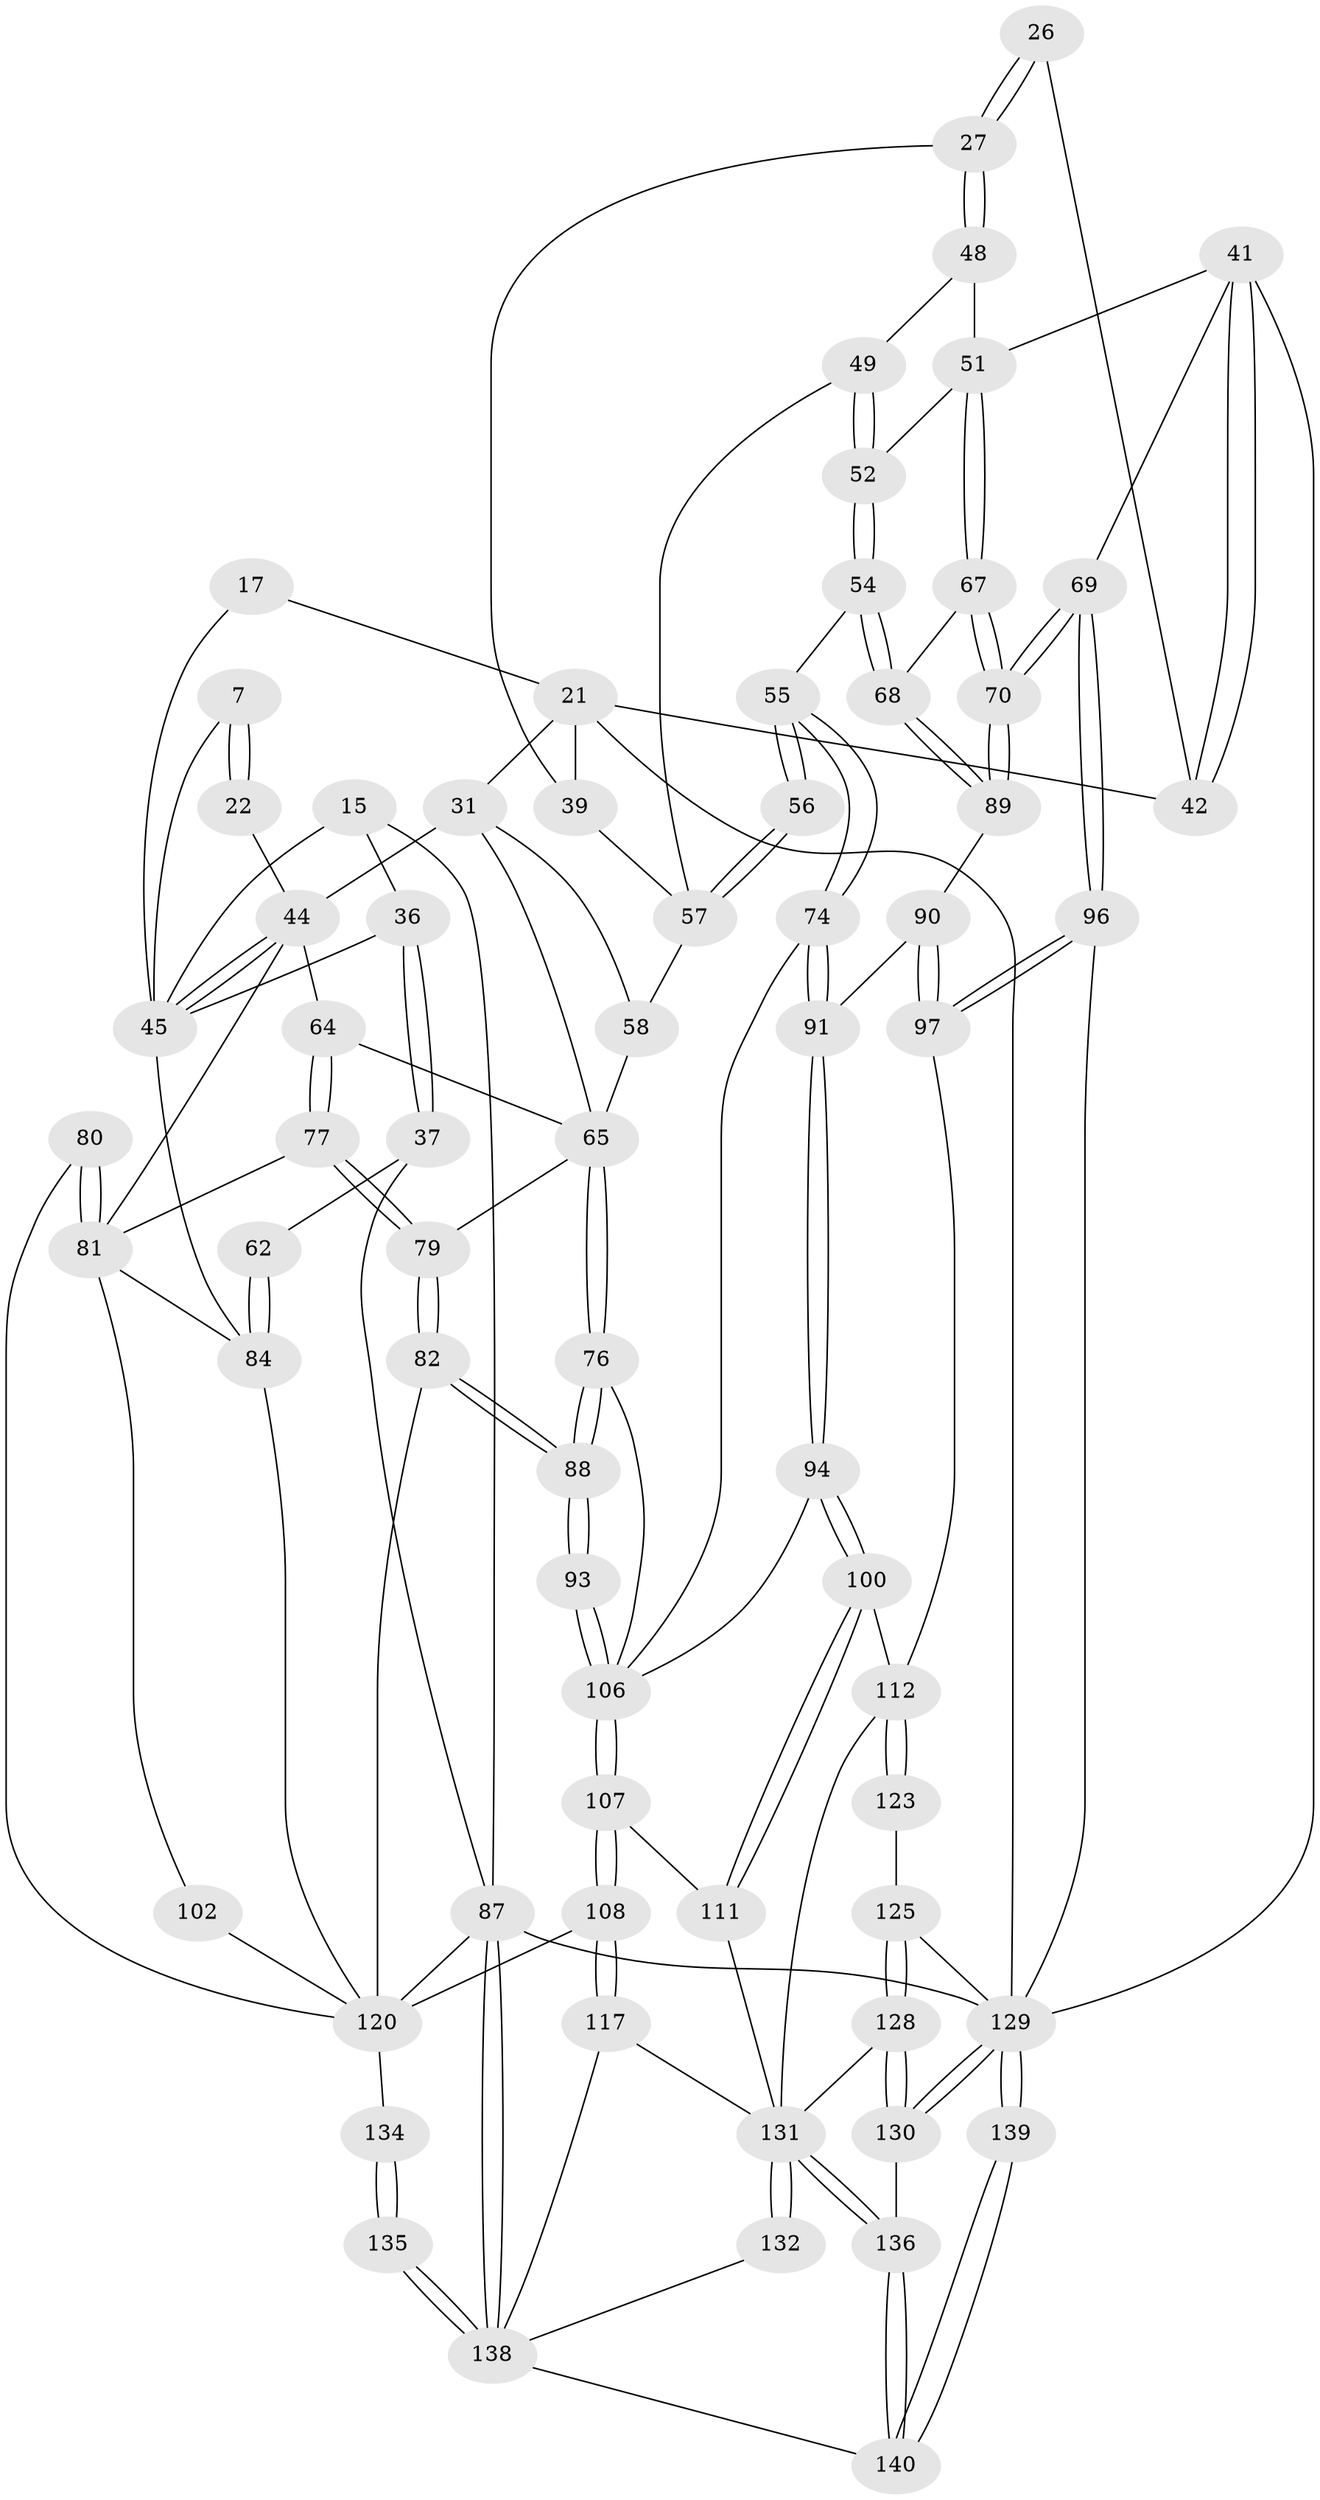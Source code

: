 // original degree distribution, {3: 0.014285714285714285, 4: 0.2357142857142857, 5: 0.5285714285714286, 6: 0.22142857142857142}
// Generated by graph-tools (version 1.1) at 2025/01/03/09/25 05:01:38]
// undirected, 70 vertices, 164 edges
graph export_dot {
graph [start="1"]
  node [color=gray90,style=filled];
  7 [pos="+0.2473237495013229+0.1060345246671589",super="+2"];
  15 [pos="+0+0"];
  17 [pos="+0.5802899023953314+0",super="+10"];
  21 [pos="+0.6081393019571932+0",super="+20+19"];
  22 [pos="+0.2718584239038982+0.1127628455694541"];
  26 [pos="+0.8471217683542772+0.13938636492559753"];
  27 [pos="+0.845310291489031+0.14169341033504698"];
  31 [pos="+0.4323069675966471+0.18709490800780865",super="+30+29"];
  36 [pos="+0.11613119072540945+0.16302453354324678",super="+16"];
  37 [pos="+0+0.009539778018649758"];
  39 [pos="+0.7135061194246108+0.16489761255563912",super="+28+32"];
  41 [pos="+1+0.23134626960505753",super="+40"];
  42 [pos="+0.9826603938013683+0.1614494173317123",super="+25"];
  44 [pos="+0.20912378681530797+0.2955847245244364",super="+43"];
  45 [pos="+0.14735949607150495+0.27617394880344126",super="+38+8+9+18"];
  48 [pos="+0.8470374704052406+0.16263859989804863"];
  49 [pos="+0.8065779816729289+0.2133333203517916"];
  51 [pos="+0.9499091580276612+0.2616247310320137",super="+50"];
  52 [pos="+0.8248709529819392+0.2870899497065628"];
  54 [pos="+0.7646873620577586+0.41111575931729305"];
  55 [pos="+0.7313922835294608+0.4033130336562867"];
  56 [pos="+0.7069634877537073+0.34076255864416566"];
  57 [pos="+0.6081900696100626+0.3004927593924014",super="+34+47"];
  58 [pos="+0.5391659627408372+0.35306933867425977",super="+53"];
  62 [pos="+0+0.16970689964458016"];
  64 [pos="+0.3707044597405152+0.3696398151081474"];
  65 [pos="+0.540708341577146+0.4068223871783159",super="+59+63"];
  67 [pos="+0.9138251632047723+0.37385555411715693"];
  68 [pos="+0.7784523665033297+0.4210310053343556"];
  69 [pos="+1+0.5574611601467664"];
  70 [pos="+1+0.5544817369562691"];
  74 [pos="+0.6506185098019256+0.4408126716221718"];
  76 [pos="+0.5985981515414664+0.4381936634270927"];
  77 [pos="+0.37769437090426095+0.3901333813905874"];
  79 [pos="+0.4297899860052157+0.44355636485791855",super="+66"];
  80 [pos="+0.2664029829109787+0.52059254455511"];
  81 [pos="+0.16765498214968397+0.5560552228448917",super="+72+71+78"];
  82 [pos="+0.4002279379247683+0.5319366552338525"];
  84 [pos="+0+0.4848406481699547",super="+73+61"];
  87 [pos="+0+1",super="+14"];
  88 [pos="+0.47788728495272426+0.6015516456674417"];
  89 [pos="+0.8229488748542257+0.5151360474438058"];
  90 [pos="+0.8195515056376663+0.5268205481447119"];
  91 [pos="+0.7049050718440107+0.5950898620406065"];
  93 [pos="+0.5023484030229193+0.642218396941274"];
  94 [pos="+0.6605575388321057+0.6535841375617863"];
  96 [pos="+1+0.6170174780425524"];
  97 [pos="+0.8341299653450415+0.6996233046047488"];
  100 [pos="+0.6758578028720885+0.6763314900128574"];
  102 [pos="+0+0.6470082268050941",super="+101"];
  106 [pos="+0.5031559122295753+0.6443408635065306",super="+95+92"];
  107 [pos="+0.48654905107433033+0.6901225095089899"];
  108 [pos="+0.45965101436151445+0.7258958510064212"];
  111 [pos="+0.6013337086710386+0.7660469175371407"];
  112 [pos="+0.6793912667891897+0.8643143989975255",super="+99+98"];
  117 [pos="+0.4736211375419663+0.8101747570486993"];
  120 [pos="+0.02845854814682212+0.8904104400339534",super="+86+119+118"];
  123 [pos="+0.8274659576900857+0.7182830586317268"];
  125 [pos="+0.8381829071017455+0.7463195236709002"];
  128 [pos="+0.7985676386243774+0.9058029729592103"];
  129 [pos="+0.9309786427727295+1",super="+124+110+109"];
  130 [pos="+0.8450648613936522+0.9494387450379613"];
  131 [pos="+0.6020341703094508+1",super="+114+113+115+116"];
  132 [pos="+0.5531062838833186+0.959369152494646"];
  134 [pos="+0.14768892626700106+0.9630262504816383",super="+122+121"];
  135 [pos="+0.2311676809628301+1",super="+127"];
  136 [pos="+0.6017143313215393+1"];
  138 [pos="+0.22668465143461375+1",super="+137+126"];
  139 [pos="+1+1"];
  140 [pos="+0.5868126618368782+1"];
  7 -- 22 [weight=2];
  7 -- 22;
  7 -- 45 [weight=2];
  15 -- 36;
  15 -- 87;
  15 -- 45;
  17 -- 21 [weight=2];
  17 -- 45 [weight=2];
  21 -- 31;
  21 -- 39 [weight=2];
  21 -- 42;
  21 -- 129;
  22 -- 44;
  26 -- 27;
  26 -- 27;
  26 -- 42 [weight=2];
  27 -- 48;
  27 -- 48;
  27 -- 39;
  31 -- 65;
  31 -- 58 [weight=2];
  31 -- 44;
  36 -- 37;
  36 -- 37;
  36 -- 45 [weight=2];
  37 -- 62;
  37 -- 87;
  39 -- 57 [weight=2];
  41 -- 42;
  41 -- 42;
  41 -- 69;
  41 -- 51;
  41 -- 129;
  44 -- 45 [weight=2];
  44 -- 45;
  44 -- 81;
  44 -- 64;
  45 -- 84;
  48 -- 49;
  48 -- 51;
  49 -- 52;
  49 -- 52;
  49 -- 57;
  51 -- 52;
  51 -- 67;
  51 -- 67;
  52 -- 54;
  52 -- 54;
  54 -- 55;
  54 -- 68;
  54 -- 68;
  55 -- 56;
  55 -- 56;
  55 -- 74;
  55 -- 74;
  56 -- 57 [weight=2];
  56 -- 57;
  57 -- 58 [weight=2];
  58 -- 65;
  62 -- 84 [weight=2];
  62 -- 84;
  64 -- 77;
  64 -- 77;
  64 -- 65;
  65 -- 76;
  65 -- 76;
  65 -- 79 [weight=2];
  67 -- 68;
  67 -- 70;
  67 -- 70;
  68 -- 89;
  68 -- 89;
  69 -- 70;
  69 -- 70;
  69 -- 96;
  69 -- 96;
  70 -- 89;
  70 -- 89;
  74 -- 91;
  74 -- 91;
  74 -- 106;
  76 -- 88;
  76 -- 88;
  76 -- 106;
  77 -- 79;
  77 -- 79;
  77 -- 81;
  79 -- 82;
  79 -- 82;
  80 -- 81 [weight=2];
  80 -- 81;
  80 -- 120;
  81 -- 84;
  81 -- 102;
  82 -- 88;
  82 -- 88;
  82 -- 120;
  84 -- 120;
  87 -- 138;
  87 -- 138;
  87 -- 120;
  87 -- 129 [weight=2];
  88 -- 93;
  88 -- 93;
  89 -- 90;
  90 -- 91;
  90 -- 97;
  90 -- 97;
  91 -- 94;
  91 -- 94;
  93 -- 106 [weight=2];
  93 -- 106;
  94 -- 100;
  94 -- 100;
  94 -- 106;
  96 -- 97;
  96 -- 97;
  96 -- 129;
  97 -- 112;
  100 -- 111;
  100 -- 111;
  100 -- 112;
  102 -- 120 [weight=3];
  106 -- 107;
  106 -- 107;
  107 -- 108;
  107 -- 108;
  107 -- 111;
  108 -- 117;
  108 -- 117;
  108 -- 120;
  111 -- 131;
  112 -- 123 [weight=2];
  112 -- 123;
  112 -- 131;
  117 -- 131;
  117 -- 138;
  120 -- 134 [weight=3];
  123 -- 125;
  125 -- 128;
  125 -- 128;
  125 -- 129;
  128 -- 130;
  128 -- 130;
  128 -- 131;
  129 -- 130;
  129 -- 130;
  129 -- 139 [weight=2];
  129 -- 139;
  130 -- 136;
  131 -- 132 [weight=2];
  131 -- 132;
  131 -- 136;
  131 -- 136;
  132 -- 138;
  134 -- 135 [weight=2];
  134 -- 135;
  135 -- 138 [weight=2];
  135 -- 138;
  136 -- 140;
  136 -- 140;
  138 -- 140;
  139 -- 140;
  139 -- 140;
}
